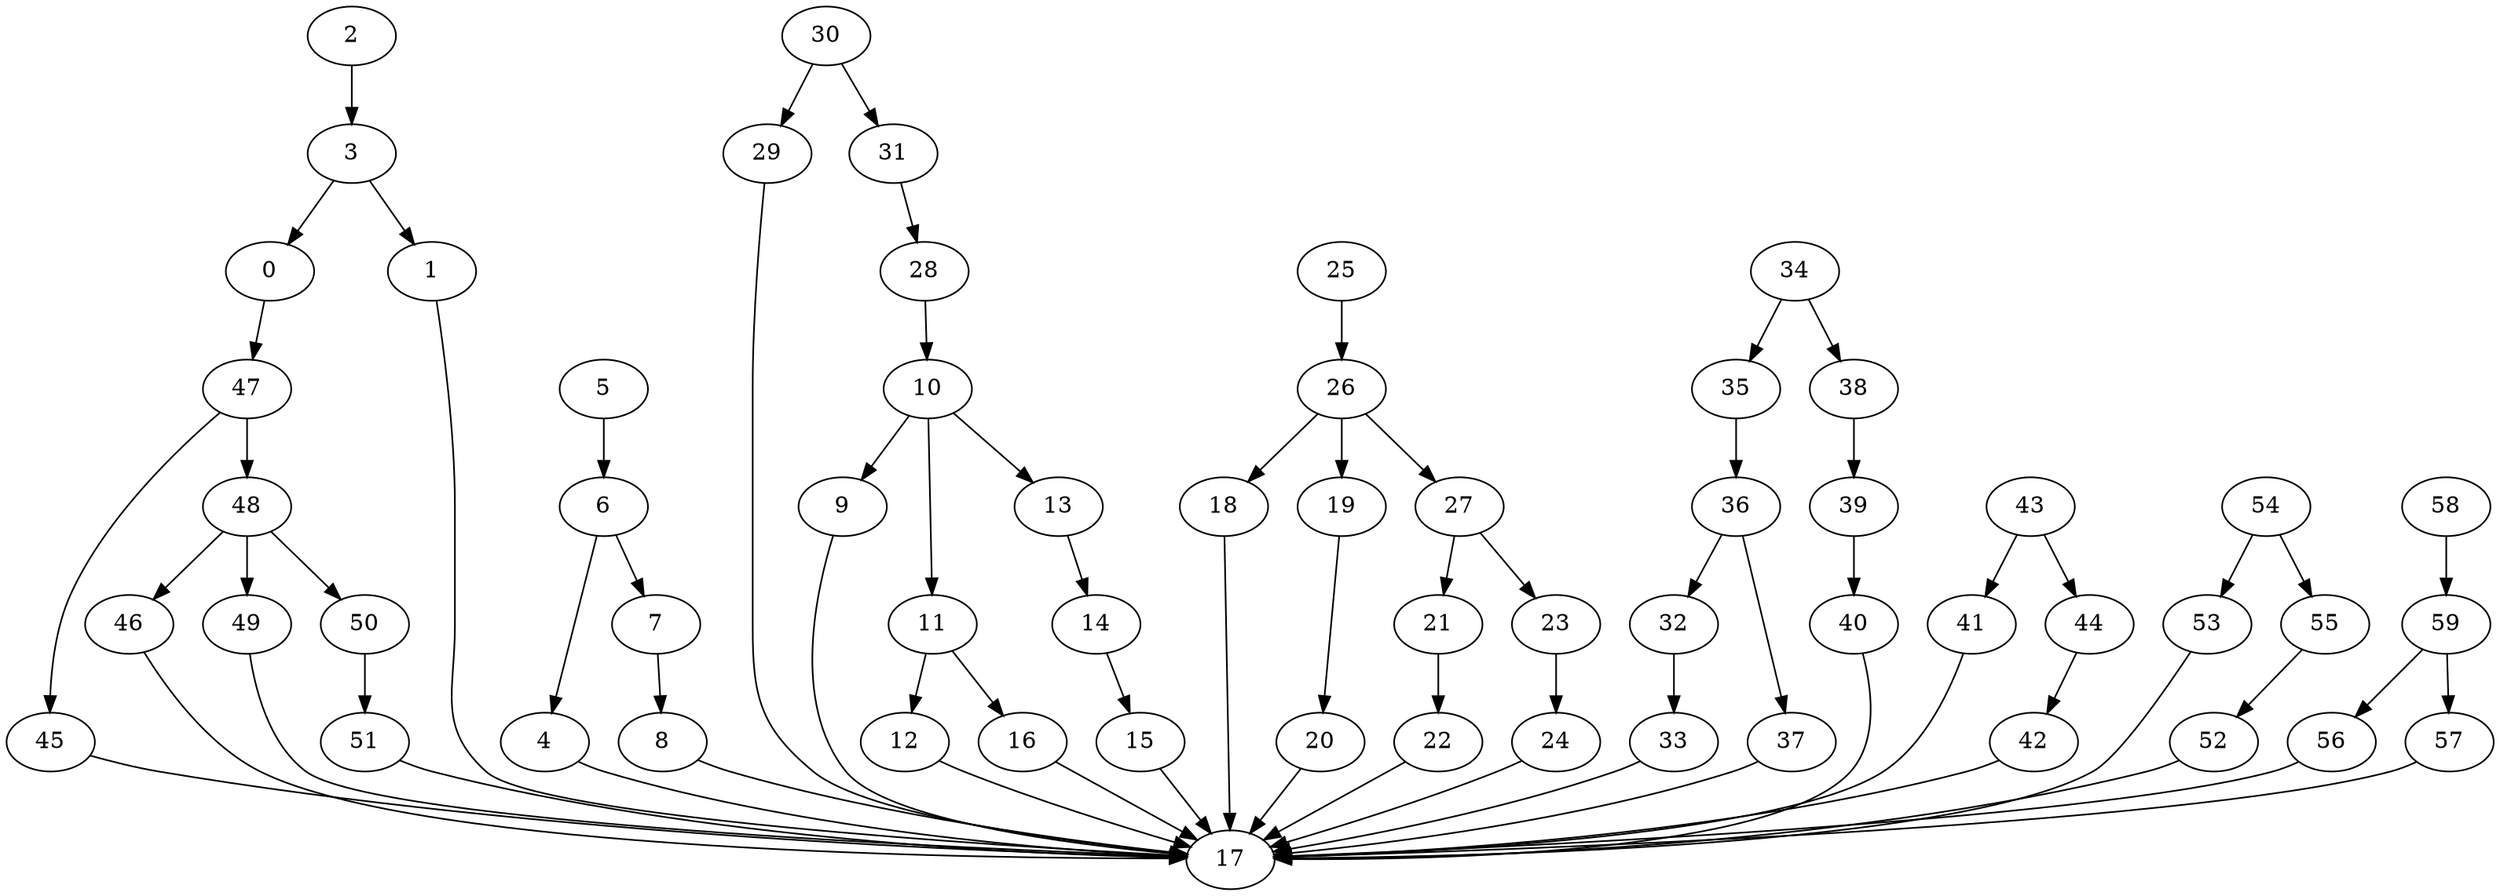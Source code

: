 strict digraph  {
0 [exec=119];
1 [exec=99];
2 [exec=92];
3 [exec=129];
4 [exec=121];
5 [exec=72];
6 [exec=190];
7 [exec=126];
8 [exec=51];
9 [exec=123];
10 [exec=160];
11 [exec=165];
12 [exec=91];
13 [exec=109];
14 [exec=128];
15 [exec=116];
16 [exec=61];
17 [exec=70];
18 [exec=170];
19 [exec=137];
20 [exec=87];
21 [exec=100];
22 [exec=67];
23 [exec=155];
24 [exec=101];
25 [exec=162];
26 [exec=120];
27 [exec=97];
28 [exec=121];
29 [exec=199];
30 [exec=110];
31 [exec=81];
32 [exec=141];
33 [exec=71];
34 [exec=123];
35 [exec=133];
36 [exec=54];
37 [exec=132];
38 [exec=123];
39 [exec=132];
40 [exec=89];
41 [exec=65];
42 [exec=64];
43 [exec=93];
44 [exec=88];
45 [exec=81];
46 [exec=185];
47 [exec=124];
48 [exec=154];
49 [exec=101];
50 [exec=172];
51 [exec=101];
52 [exec=163];
53 [exec=113];
54 [exec=159];
55 [exec=105];
56 [exec=82];
57 [exec=118];
58 [exec=65];
59 [exec=92];
0 -> 47  [comm=16];
1 -> 17  [comm=10];
2 -> 3  [comm=10];
3 -> 0  [comm=9];
3 -> 1  [comm=15];
4 -> 17  [comm=20];
5 -> 6  [comm=15];
6 -> 4  [comm=13];
6 -> 7  [comm=5];
7 -> 8  [comm=10];
8 -> 17  [comm=5];
9 -> 17  [comm=14];
10 -> 11  [comm=8];
10 -> 9  [comm=8];
10 -> 13  [comm=20];
11 -> 12  [comm=20];
11 -> 16  [comm=7];
12 -> 17  [comm=12];
13 -> 14  [comm=18];
14 -> 15  [comm=14];
15 -> 17  [comm=16];
16 -> 17  [comm=12];
18 -> 17  [comm=10];
19 -> 20  [comm=5];
20 -> 17  [comm=6];
21 -> 22  [comm=15];
22 -> 17  [comm=19];
23 -> 24  [comm=14];
24 -> 17  [comm=19];
25 -> 26  [comm=19];
26 -> 27  [comm=17];
26 -> 18  [comm=9];
26 -> 19  [comm=13];
27 -> 21  [comm=16];
27 -> 23  [comm=15];
28 -> 10  [comm=9];
29 -> 17  [comm=18];
30 -> 31  [comm=7];
30 -> 29  [comm=9];
31 -> 28  [comm=10];
32 -> 33  [comm=14];
33 -> 17  [comm=16];
34 -> 35  [comm=11];
34 -> 38  [comm=16];
35 -> 36  [comm=7];
36 -> 37  [comm=7];
36 -> 32  [comm=17];
37 -> 17  [comm=10];
38 -> 39  [comm=15];
39 -> 40  [comm=16];
40 -> 17  [comm=15];
41 -> 17  [comm=10];
42 -> 17  [comm=14];
43 -> 44  [comm=5];
43 -> 41  [comm=5];
44 -> 42  [comm=7];
45 -> 17  [comm=16];
46 -> 17  [comm=8];
47 -> 48  [comm=10];
47 -> 45  [comm=10];
48 -> 49  [comm=20];
48 -> 46  [comm=7];
48 -> 50  [comm=8];
49 -> 17  [comm=10];
50 -> 51  [comm=20];
51 -> 17  [comm=12];
52 -> 17  [comm=14];
53 -> 17  [comm=17];
54 -> 55  [comm=12];
54 -> 53  [comm=20];
55 -> 52  [comm=12];
56 -> 17  [comm=14];
57 -> 17  [comm=16];
58 -> 59  [comm=12];
59 -> 56  [comm=15];
59 -> 57  [comm=19];
}
